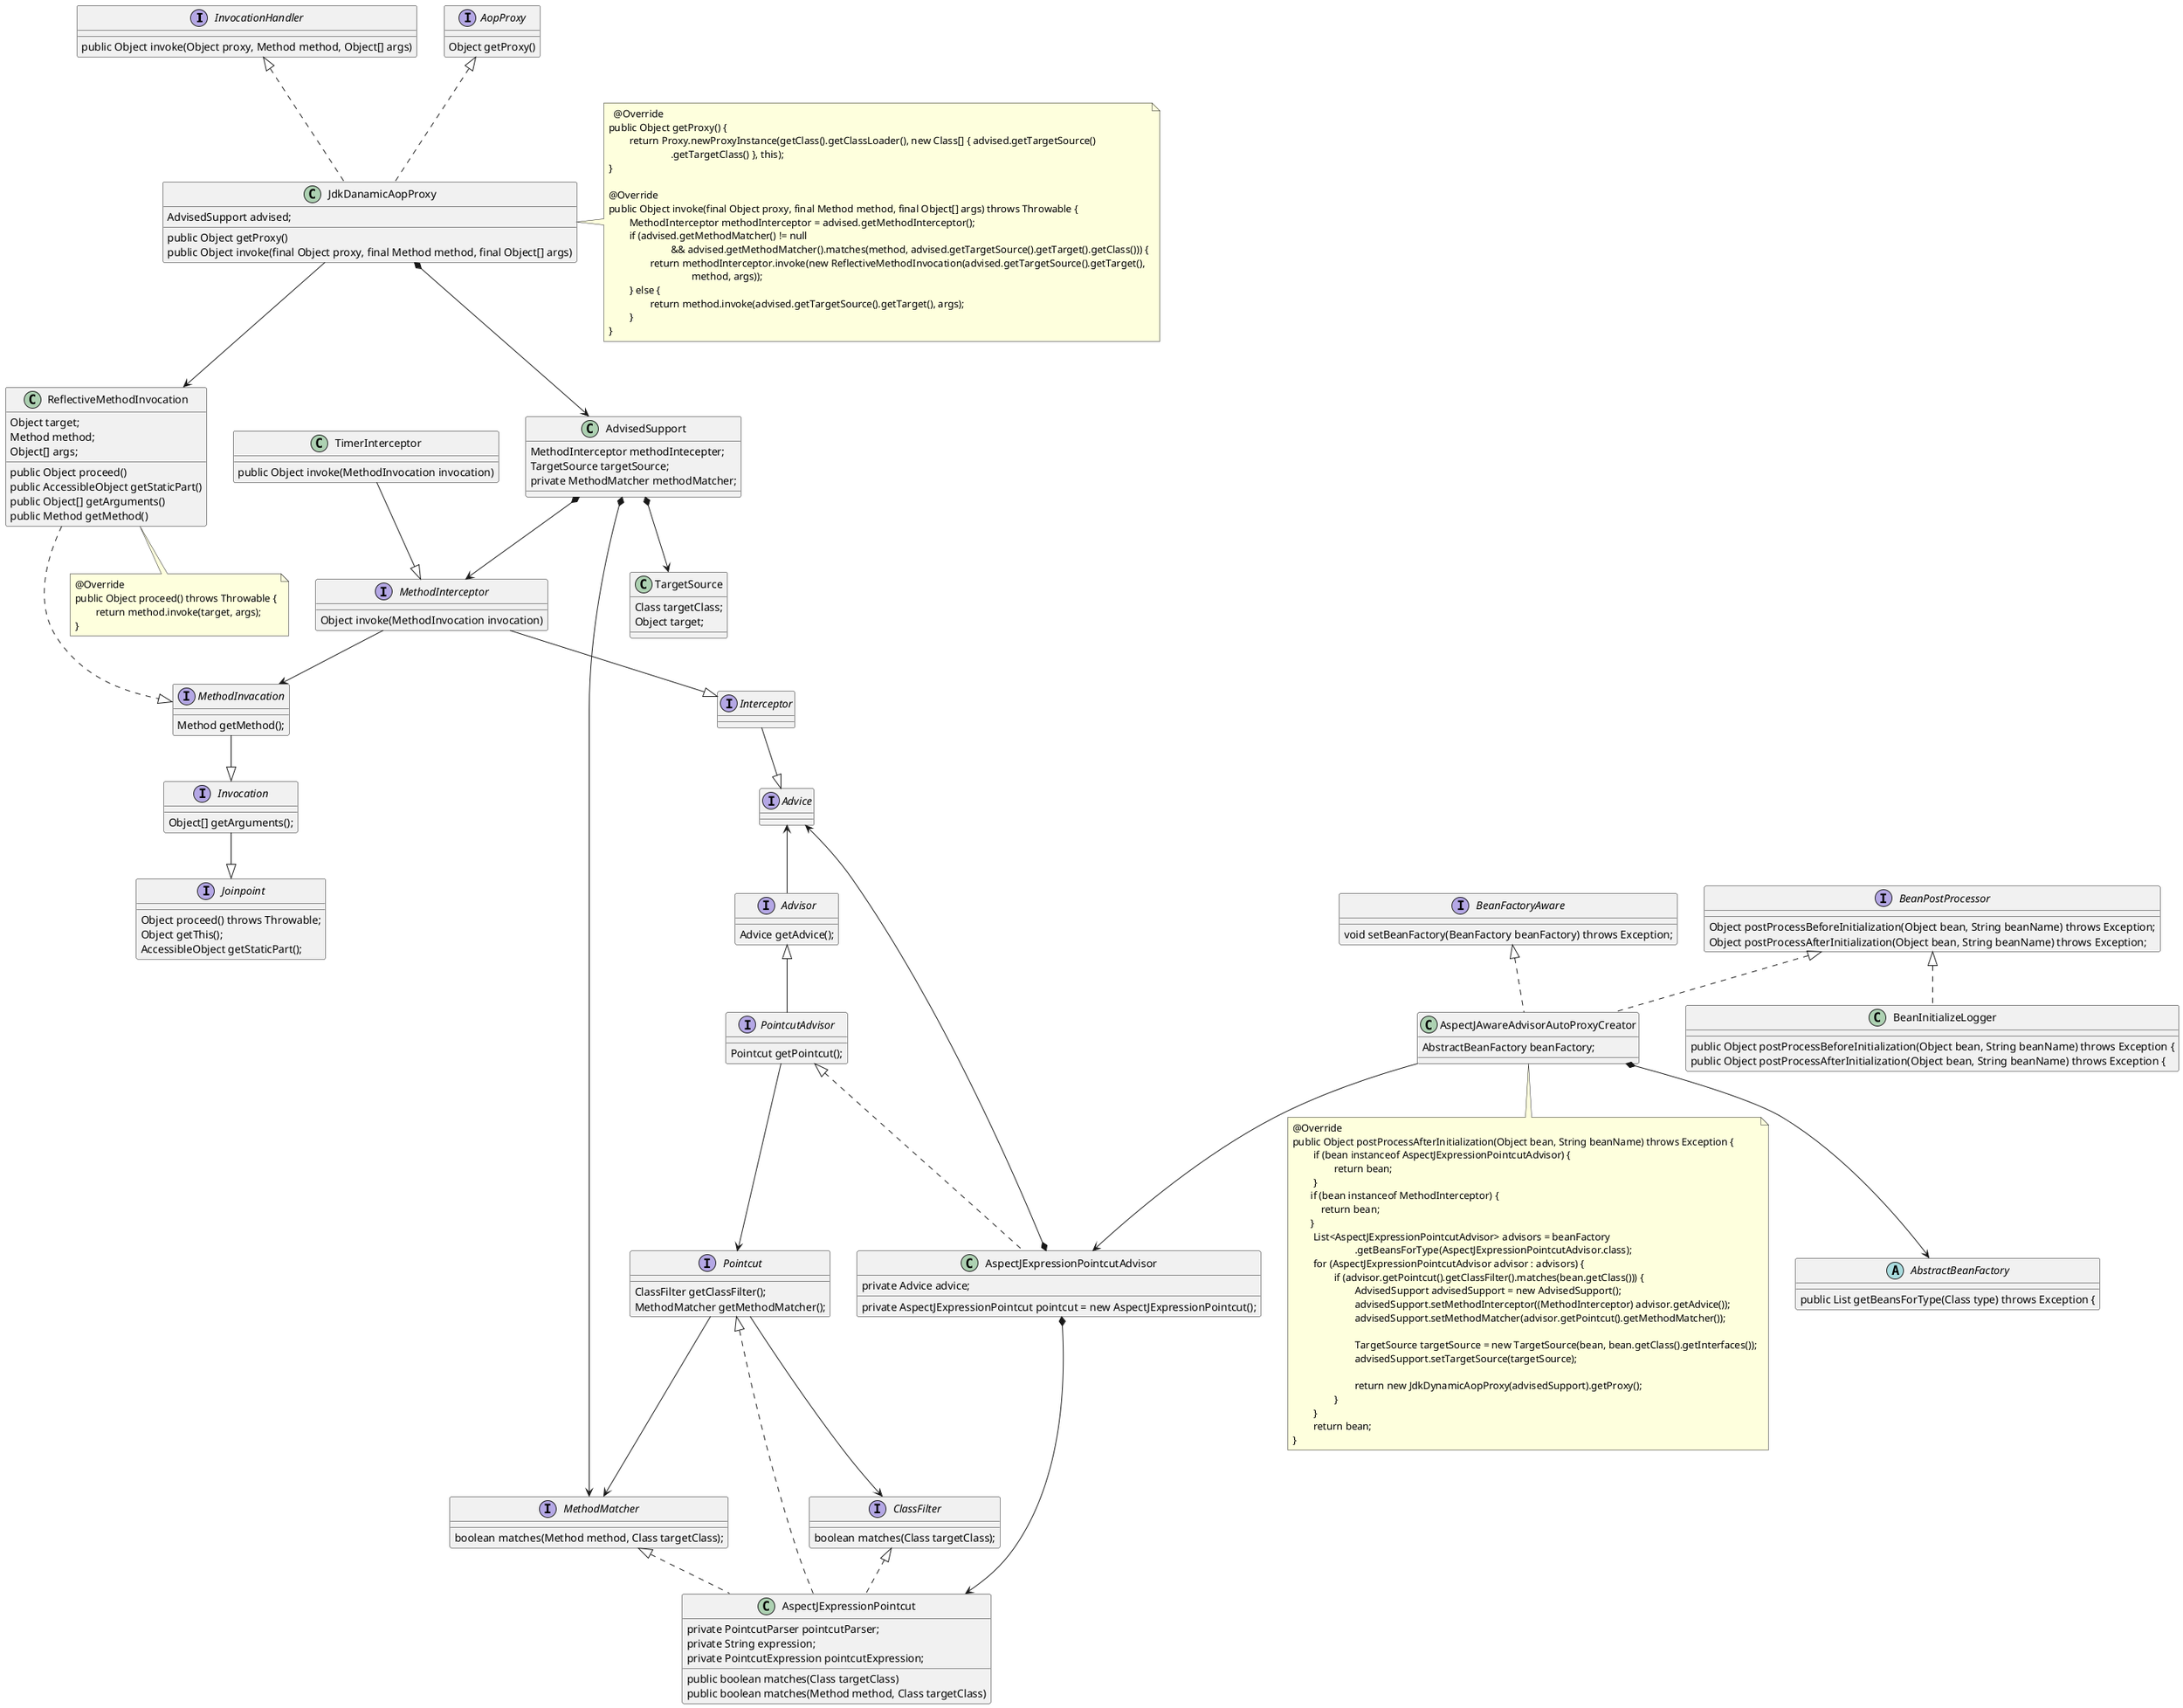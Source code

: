 @startuml

interface InvocationHandler {
public Object invoke(Object proxy, Method method, Object[] args)
}

interface AopProxy {
Object getProxy()
}
'-----------------------------------------------------------------------
class JdkDanamicAopProxy{
AdvisedSupport advised;
public Object getProxy()
public Object invoke(final Object proxy, final Method method, final Object[] args)
}

note right
   @Override
	public Object getProxy() {
		return Proxy.newProxyInstance(getClass().getClassLoader(), new Class[] { advised.getTargetSource()
				.getTargetClass() }, this);
	}

	@Override
	public Object invoke(final Object proxy, final Method method, final Object[] args) throws Throwable {
		MethodInterceptor methodInterceptor = advised.getMethodInterceptor();
		if (advised.getMethodMatcher() != null
				&& advised.getMethodMatcher().matches(method, advised.getTargetSource().getTarget().getClass())) {
			return methodInterceptor.invoke(new ReflectiveMethodInvocation(advised.getTargetSource().getTarget(),
					method, args));
		} else {
			return method.invoke(advised.getTargetSource().getTarget(), args);
		}
	}
end note

AopProxy <|.. JdkDanamicAopProxy
InvocationHandler <|.. JdkDanamicAopProxy
JdkDanamicAopProxy --> ReflectiveMethodInvocation
JdkDanamicAopProxy *-->AdvisedSupport


'-----------------------------------------------------------------------
class AdvisedSupport{
MethodInterceptor methodIntecepter;
TargetSource targetSource;
private MethodMatcher methodMatcher;
}
AdvisedSupport *-->MethodInterceptor
AdvisedSupport *-->MethodMatcher


'-----------------------------------------------------------------------
class TargetSource {
Class targetClass;
Object target;
}
AdvisedSupport *-->TargetSource

'-----------------------------------------------------------------------
interface MethodInterceptor{
Object invoke(MethodInvocation invocation)
}
MethodInterceptor -->MethodInvacation

interface Interceptor{
}
MethodInterceptor --|>Interceptor
Interceptor --|>Advice

'-----------------------------------------------------------------------


class ReflectiveMethodInvocation {
Object target;
Method method;
Object[] args;
public Object proceed()
public AccessibleObject getStaticPart()
public Object[] getArguments()
public Method getMethod()
}
note bottom
	@Override
	public Object proceed() throws Throwable {
		return method.invoke(target, args);
	}
end note
ReflectiveMethodInvocation ..|>MethodInvacation

'-----------------------------------------------------------------------
interface Joinpoint{
 Object proceed() throws Throwable;
 Object getThis();
 AccessibleObject getStaticPart();
}

interface Invocation{
 Object[] getArguments();
}

interface MethodInvacation{
Method getMethod();
}


MethodInvacation --|>Invocation
Invocation --|>Joinpoint


'-----------------------------------------------------------------------
class TimerInterceptor{
public Object invoke(MethodInvocation invocation)
}
TimerInterceptor --|>MethodInterceptor



'-----------------------------------------------------------------------
interface PointcutAdvisor{
  Pointcut getPointcut();
}

Advisor <|--PointcutAdvisor
PointcutAdvisor -->Pointcut

'-----------------------------------------------------------------------
interface Advice{
}

'-----------------------------------------------------------------------

interface Advisor{
  Advice getAdvice();
}
Advice <--Advisor

'-----------------------------------------------------------------------
interface Pointcut{
  ClassFilter getClassFilter();
  MethodMatcher getMethodMatcher();
}

Pointcut -->MethodMatcher
Pointcut -->ClassFilter

'-----------------------------------------------------------------------
interface ClassFilter{
 boolean matches(Class targetClass);
}

'-----------------------------------------------------------------------
interface MethodMatcher{
boolean matches(Method method, Class targetClass);
}


'-----------------------------------------------------------------------
class AspectJExpressionPointcut{
    private PointcutParser pointcutParser;
	private String expression;
	private PointcutExpression pointcutExpression;
	public boolean matches(Class targetClass)
	public boolean matches(Method method, Class targetClass)
}


Pointcut <|.. AspectJExpressionPointcut
ClassFilter <|.. AspectJExpressionPointcut
MethodMatcher <|.. AspectJExpressionPointcut

'-----------------------------------------------------------------------
class AspectJExpressionPointcutAdvisor{
    private AspectJExpressionPointcut pointcut = new AspectJExpressionPointcut();
    private Advice advice;
}

PointcutAdvisor <|.. AspectJExpressionPointcutAdvisor
AspectJExpressionPointcutAdvisor *-->AspectJExpressionPointcut
AspectJExpressionPointcutAdvisor *-->Advice



'-----------------------------------------------------------------------
class AspectJAwareAdvisorAutoProxyCreator{
AbstractBeanFactory beanFactory;
}
note bottom
	@Override
	public Object postProcessAfterInitialization(Object bean, String beanName) throws Exception {
		if (bean instanceof AspectJExpressionPointcutAdvisor) {
			return bean;
		}
        if (bean instanceof MethodInterceptor) {
            return bean;
        }
		List<AspectJExpressionPointcutAdvisor> advisors = beanFactory
				.getBeansForType(AspectJExpressionPointcutAdvisor.class);
		for (AspectJExpressionPointcutAdvisor advisor : advisors) {
			if (advisor.getPointcut().getClassFilter().matches(bean.getClass())) {
				AdvisedSupport advisedSupport = new AdvisedSupport();
				advisedSupport.setMethodInterceptor((MethodInterceptor) advisor.getAdvice());
				advisedSupport.setMethodMatcher(advisor.getPointcut().getMethodMatcher());

				TargetSource targetSource = new TargetSource(bean, bean.getClass().getInterfaces());
				advisedSupport.setTargetSource(targetSource);

				return new JdkDynamicAopProxy(advisedSupport).getProxy();
			}
		}
		return bean;
	}
end note

AspectJAwareAdvisorAutoProxyCreator --> AspectJExpressionPointcutAdvisor
AspectJAwareAdvisorAutoProxyCreator *--> AbstractBeanFactory

'-----------------------------------------------------------------------
Abstract class AbstractBeanFactory{
	public List getBeansForType(Class type) throws Exception {
}

'-----------------------------------------------------------------------
interface BeanPostProcessor{
	Object postProcessBeforeInitialization(Object bean, String beanName) throws Exception;
	Object postProcessAfterInitialization(Object bean, String beanName) throws Exception;
}
BeanPostProcessor <|..AspectJAwareAdvisorAutoProxyCreator
'-----------------------------------------------------------------------
interface BeanFactoryAware {
    void setBeanFactory(BeanFactory beanFactory) throws Exception;
}
BeanFactoryAware <|..AspectJAwareAdvisorAutoProxyCreator


'-----------------------------------------------------------------------
class BeanInitializeLogger{
	public Object postProcessBeforeInitialization(Object bean, String beanName) throws Exception {
	public Object postProcessAfterInitialization(Object bean, String beanName) throws Exception {
}
BeanPostProcessor <|.. BeanInitializeLogger

'-----------------------------------------------------------------------


'-----------------------------------------------------------------------
/'
注释
'/
@enduml